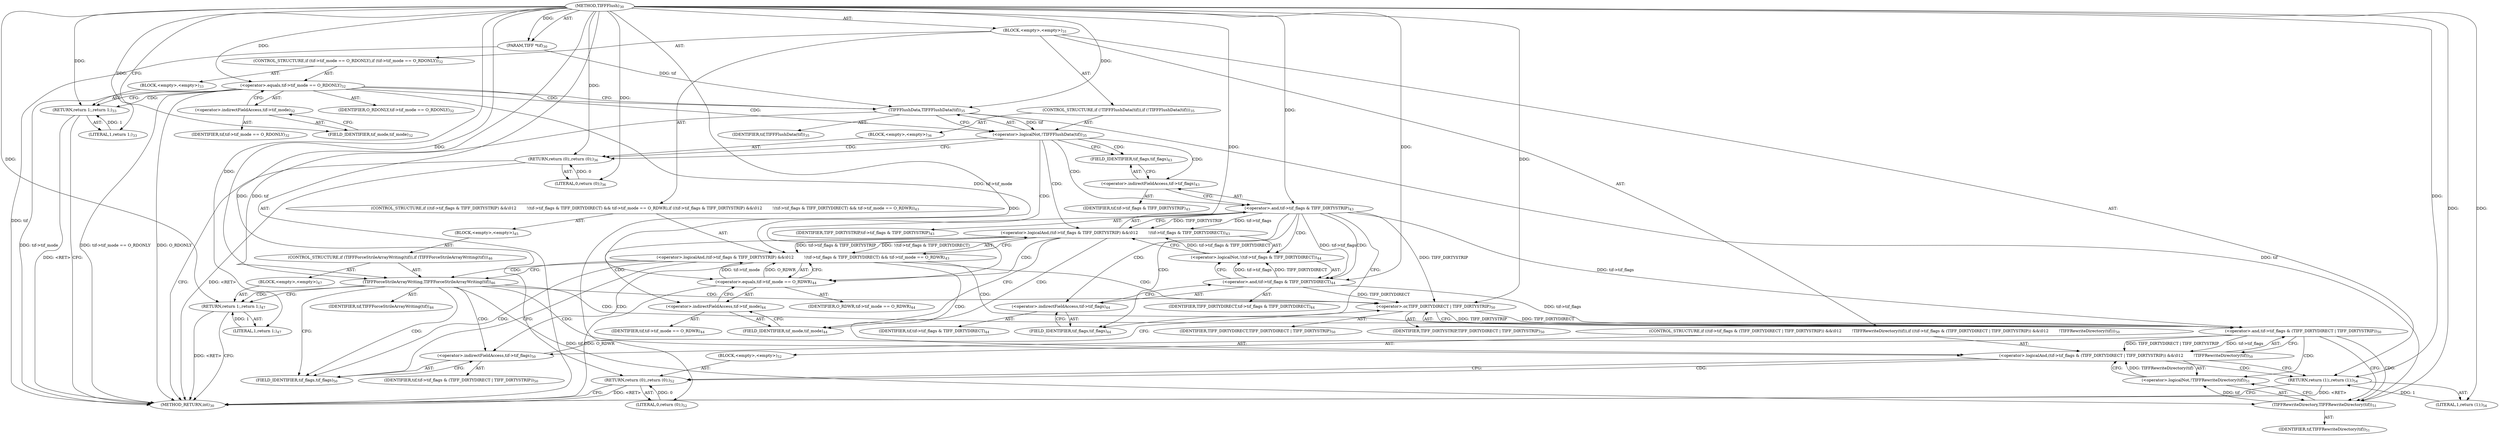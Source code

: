 digraph "TIFFFlush" {  
"5886" [label = <(METHOD,TIFFFlush)<SUB>30</SUB>> ]
"5887" [label = <(PARAM,TIFF *tif)<SUB>30</SUB>> ]
"5888" [label = <(BLOCK,&lt;empty&gt;,&lt;empty&gt;)<SUB>31</SUB>> ]
"5889" [label = <(CONTROL_STRUCTURE,if (tif-&gt;tif_mode == O_RDONLY),if (tif-&gt;tif_mode == O_RDONLY))<SUB>32</SUB>> ]
"5890" [label = <(&lt;operator&gt;.equals,tif-&gt;tif_mode == O_RDONLY)<SUB>32</SUB>> ]
"5891" [label = <(&lt;operator&gt;.indirectFieldAccess,tif-&gt;tif_mode)<SUB>32</SUB>> ]
"5892" [label = <(IDENTIFIER,tif,tif-&gt;tif_mode == O_RDONLY)<SUB>32</SUB>> ]
"5893" [label = <(FIELD_IDENTIFIER,tif_mode,tif_mode)<SUB>32</SUB>> ]
"5894" [label = <(IDENTIFIER,O_RDONLY,tif-&gt;tif_mode == O_RDONLY)<SUB>32</SUB>> ]
"5895" [label = <(BLOCK,&lt;empty&gt;,&lt;empty&gt;)<SUB>33</SUB>> ]
"5896" [label = <(RETURN,return 1;,return 1;)<SUB>33</SUB>> ]
"5897" [label = <(LITERAL,1,return 1;)<SUB>33</SUB>> ]
"5898" [label = <(CONTROL_STRUCTURE,if (!TIFFFlushData(tif)),if (!TIFFFlushData(tif)))<SUB>35</SUB>> ]
"5899" [label = <(&lt;operator&gt;.logicalNot,!TIFFFlushData(tif))<SUB>35</SUB>> ]
"5900" [label = <(TIFFFlushData,TIFFFlushData(tif))<SUB>35</SUB>> ]
"5901" [label = <(IDENTIFIER,tif,TIFFFlushData(tif))<SUB>35</SUB>> ]
"5902" [label = <(BLOCK,&lt;empty&gt;,&lt;empty&gt;)<SUB>36</SUB>> ]
"5903" [label = <(RETURN,return (0);,return (0);)<SUB>36</SUB>> ]
"5904" [label = <(LITERAL,0,return (0);)<SUB>36</SUB>> ]
"5905" [label = <(CONTROL_STRUCTURE,if ((tif-&gt;tif_flags &amp; TIFF_DIRTYSTRIP) &amp;&amp;\012        !(tif-&gt;tif_flags &amp; TIFF_DIRTYDIRECT) &amp;&amp; tif-&gt;tif_mode == O_RDWR),if ((tif-&gt;tif_flags &amp; TIFF_DIRTYSTRIP) &amp;&amp;\012        !(tif-&gt;tif_flags &amp; TIFF_DIRTYDIRECT) &amp;&amp; tif-&gt;tif_mode == O_RDWR))<SUB>43</SUB>> ]
"5906" [label = <(&lt;operator&gt;.logicalAnd,(tif-&gt;tif_flags &amp; TIFF_DIRTYSTRIP) &amp;&amp;\012        !(tif-&gt;tif_flags &amp; TIFF_DIRTYDIRECT) &amp;&amp; tif-&gt;tif_mode == O_RDWR)<SUB>43</SUB>> ]
"5907" [label = <(&lt;operator&gt;.logicalAnd,(tif-&gt;tif_flags &amp; TIFF_DIRTYSTRIP) &amp;&amp;\012        !(tif-&gt;tif_flags &amp; TIFF_DIRTYDIRECT))<SUB>43</SUB>> ]
"5908" [label = <(&lt;operator&gt;.and,tif-&gt;tif_flags &amp; TIFF_DIRTYSTRIP)<SUB>43</SUB>> ]
"5909" [label = <(&lt;operator&gt;.indirectFieldAccess,tif-&gt;tif_flags)<SUB>43</SUB>> ]
"5910" [label = <(IDENTIFIER,tif,tif-&gt;tif_flags &amp; TIFF_DIRTYSTRIP)<SUB>43</SUB>> ]
"5911" [label = <(FIELD_IDENTIFIER,tif_flags,tif_flags)<SUB>43</SUB>> ]
"5912" [label = <(IDENTIFIER,TIFF_DIRTYSTRIP,tif-&gt;tif_flags &amp; TIFF_DIRTYSTRIP)<SUB>43</SUB>> ]
"5913" [label = <(&lt;operator&gt;.logicalNot,!(tif-&gt;tif_flags &amp; TIFF_DIRTYDIRECT))<SUB>44</SUB>> ]
"5914" [label = <(&lt;operator&gt;.and,tif-&gt;tif_flags &amp; TIFF_DIRTYDIRECT)<SUB>44</SUB>> ]
"5915" [label = <(&lt;operator&gt;.indirectFieldAccess,tif-&gt;tif_flags)<SUB>44</SUB>> ]
"5916" [label = <(IDENTIFIER,tif,tif-&gt;tif_flags &amp; TIFF_DIRTYDIRECT)<SUB>44</SUB>> ]
"5917" [label = <(FIELD_IDENTIFIER,tif_flags,tif_flags)<SUB>44</SUB>> ]
"5918" [label = <(IDENTIFIER,TIFF_DIRTYDIRECT,tif-&gt;tif_flags &amp; TIFF_DIRTYDIRECT)<SUB>44</SUB>> ]
"5919" [label = <(&lt;operator&gt;.equals,tif-&gt;tif_mode == O_RDWR)<SUB>44</SUB>> ]
"5920" [label = <(&lt;operator&gt;.indirectFieldAccess,tif-&gt;tif_mode)<SUB>44</SUB>> ]
"5921" [label = <(IDENTIFIER,tif,tif-&gt;tif_mode == O_RDWR)<SUB>44</SUB>> ]
"5922" [label = <(FIELD_IDENTIFIER,tif_mode,tif_mode)<SUB>44</SUB>> ]
"5923" [label = <(IDENTIFIER,O_RDWR,tif-&gt;tif_mode == O_RDWR)<SUB>44</SUB>> ]
"5924" [label = <(BLOCK,&lt;empty&gt;,&lt;empty&gt;)<SUB>45</SUB>> ]
"5925" [label = <(CONTROL_STRUCTURE,if (TIFFForceStrileArrayWriting(tif)),if (TIFFForceStrileArrayWriting(tif)))<SUB>46</SUB>> ]
"5926" [label = <(TIFFForceStrileArrayWriting,TIFFForceStrileArrayWriting(tif))<SUB>46</SUB>> ]
"5927" [label = <(IDENTIFIER,tif,TIFFForceStrileArrayWriting(tif))<SUB>46</SUB>> ]
"5928" [label = <(BLOCK,&lt;empty&gt;,&lt;empty&gt;)<SUB>47</SUB>> ]
"5929" [label = <(RETURN,return 1;,return 1;)<SUB>47</SUB>> ]
"5930" [label = <(LITERAL,1,return 1;)<SUB>47</SUB>> ]
"5931" [label = <(CONTROL_STRUCTURE,if ((tif-&gt;tif_flags &amp; (TIFF_DIRTYDIRECT | TIFF_DIRTYSTRIP)) &amp;&amp;\012        !TIFFRewriteDirectory(tif)),if ((tif-&gt;tif_flags &amp; (TIFF_DIRTYDIRECT | TIFF_DIRTYSTRIP)) &amp;&amp;\012        !TIFFRewriteDirectory(tif)))<SUB>50</SUB>> ]
"5932" [label = <(&lt;operator&gt;.logicalAnd,(tif-&gt;tif_flags &amp; (TIFF_DIRTYDIRECT | TIFF_DIRTYSTRIP)) &amp;&amp;\012        !TIFFRewriteDirectory(tif))<SUB>50</SUB>> ]
"5933" [label = <(&lt;operator&gt;.and,tif-&gt;tif_flags &amp; (TIFF_DIRTYDIRECT | TIFF_DIRTYSTRIP))<SUB>50</SUB>> ]
"5934" [label = <(&lt;operator&gt;.indirectFieldAccess,tif-&gt;tif_flags)<SUB>50</SUB>> ]
"5935" [label = <(IDENTIFIER,tif,tif-&gt;tif_flags &amp; (TIFF_DIRTYDIRECT | TIFF_DIRTYSTRIP))<SUB>50</SUB>> ]
"5936" [label = <(FIELD_IDENTIFIER,tif_flags,tif_flags)<SUB>50</SUB>> ]
"5937" [label = <(&lt;operator&gt;.or,TIFF_DIRTYDIRECT | TIFF_DIRTYSTRIP)<SUB>50</SUB>> ]
"5938" [label = <(IDENTIFIER,TIFF_DIRTYDIRECT,TIFF_DIRTYDIRECT | TIFF_DIRTYSTRIP)<SUB>50</SUB>> ]
"5939" [label = <(IDENTIFIER,TIFF_DIRTYSTRIP,TIFF_DIRTYDIRECT | TIFF_DIRTYSTRIP)<SUB>50</SUB>> ]
"5940" [label = <(&lt;operator&gt;.logicalNot,!TIFFRewriteDirectory(tif))<SUB>51</SUB>> ]
"5941" [label = <(TIFFRewriteDirectory,TIFFRewriteDirectory(tif))<SUB>51</SUB>> ]
"5942" [label = <(IDENTIFIER,tif,TIFFRewriteDirectory(tif))<SUB>51</SUB>> ]
"5943" [label = <(BLOCK,&lt;empty&gt;,&lt;empty&gt;)<SUB>52</SUB>> ]
"5944" [label = <(RETURN,return (0);,return (0);)<SUB>52</SUB>> ]
"5945" [label = <(LITERAL,0,return (0);)<SUB>52</SUB>> ]
"5946" [label = <(RETURN,return (1);,return (1);)<SUB>54</SUB>> ]
"5947" [label = <(LITERAL,1,return (1);)<SUB>54</SUB>> ]
"5948" [label = <(METHOD_RETURN,int)<SUB>30</SUB>> ]
  "5886" -> "5887"  [ label = "AST: "] 
  "5886" -> "5888"  [ label = "AST: "] 
  "5886" -> "5948"  [ label = "AST: "] 
  "5888" -> "5889"  [ label = "AST: "] 
  "5888" -> "5898"  [ label = "AST: "] 
  "5888" -> "5905"  [ label = "AST: "] 
  "5888" -> "5931"  [ label = "AST: "] 
  "5888" -> "5946"  [ label = "AST: "] 
  "5889" -> "5890"  [ label = "AST: "] 
  "5889" -> "5895"  [ label = "AST: "] 
  "5890" -> "5891"  [ label = "AST: "] 
  "5890" -> "5894"  [ label = "AST: "] 
  "5891" -> "5892"  [ label = "AST: "] 
  "5891" -> "5893"  [ label = "AST: "] 
  "5895" -> "5896"  [ label = "AST: "] 
  "5896" -> "5897"  [ label = "AST: "] 
  "5898" -> "5899"  [ label = "AST: "] 
  "5898" -> "5902"  [ label = "AST: "] 
  "5899" -> "5900"  [ label = "AST: "] 
  "5900" -> "5901"  [ label = "AST: "] 
  "5902" -> "5903"  [ label = "AST: "] 
  "5903" -> "5904"  [ label = "AST: "] 
  "5905" -> "5906"  [ label = "AST: "] 
  "5905" -> "5924"  [ label = "AST: "] 
  "5906" -> "5907"  [ label = "AST: "] 
  "5906" -> "5919"  [ label = "AST: "] 
  "5907" -> "5908"  [ label = "AST: "] 
  "5907" -> "5913"  [ label = "AST: "] 
  "5908" -> "5909"  [ label = "AST: "] 
  "5908" -> "5912"  [ label = "AST: "] 
  "5909" -> "5910"  [ label = "AST: "] 
  "5909" -> "5911"  [ label = "AST: "] 
  "5913" -> "5914"  [ label = "AST: "] 
  "5914" -> "5915"  [ label = "AST: "] 
  "5914" -> "5918"  [ label = "AST: "] 
  "5915" -> "5916"  [ label = "AST: "] 
  "5915" -> "5917"  [ label = "AST: "] 
  "5919" -> "5920"  [ label = "AST: "] 
  "5919" -> "5923"  [ label = "AST: "] 
  "5920" -> "5921"  [ label = "AST: "] 
  "5920" -> "5922"  [ label = "AST: "] 
  "5924" -> "5925"  [ label = "AST: "] 
  "5925" -> "5926"  [ label = "AST: "] 
  "5925" -> "5928"  [ label = "AST: "] 
  "5926" -> "5927"  [ label = "AST: "] 
  "5928" -> "5929"  [ label = "AST: "] 
  "5929" -> "5930"  [ label = "AST: "] 
  "5931" -> "5932"  [ label = "AST: "] 
  "5931" -> "5943"  [ label = "AST: "] 
  "5932" -> "5933"  [ label = "AST: "] 
  "5932" -> "5940"  [ label = "AST: "] 
  "5933" -> "5934"  [ label = "AST: "] 
  "5933" -> "5937"  [ label = "AST: "] 
  "5934" -> "5935"  [ label = "AST: "] 
  "5934" -> "5936"  [ label = "AST: "] 
  "5937" -> "5938"  [ label = "AST: "] 
  "5937" -> "5939"  [ label = "AST: "] 
  "5940" -> "5941"  [ label = "AST: "] 
  "5941" -> "5942"  [ label = "AST: "] 
  "5943" -> "5944"  [ label = "AST: "] 
  "5944" -> "5945"  [ label = "AST: "] 
  "5946" -> "5947"  [ label = "AST: "] 
  "5946" -> "5948"  [ label = "CFG: "] 
  "5890" -> "5896"  [ label = "CFG: "] 
  "5890" -> "5900"  [ label = "CFG: "] 
  "5899" -> "5903"  [ label = "CFG: "] 
  "5899" -> "5911"  [ label = "CFG: "] 
  "5906" -> "5926"  [ label = "CFG: "] 
  "5906" -> "5936"  [ label = "CFG: "] 
  "5932" -> "5944"  [ label = "CFG: "] 
  "5932" -> "5946"  [ label = "CFG: "] 
  "5891" -> "5890"  [ label = "CFG: "] 
  "5896" -> "5948"  [ label = "CFG: "] 
  "5900" -> "5899"  [ label = "CFG: "] 
  "5903" -> "5948"  [ label = "CFG: "] 
  "5907" -> "5906"  [ label = "CFG: "] 
  "5907" -> "5922"  [ label = "CFG: "] 
  "5919" -> "5906"  [ label = "CFG: "] 
  "5933" -> "5932"  [ label = "CFG: "] 
  "5933" -> "5941"  [ label = "CFG: "] 
  "5940" -> "5932"  [ label = "CFG: "] 
  "5944" -> "5948"  [ label = "CFG: "] 
  "5893" -> "5891"  [ label = "CFG: "] 
  "5908" -> "5907"  [ label = "CFG: "] 
  "5908" -> "5917"  [ label = "CFG: "] 
  "5913" -> "5907"  [ label = "CFG: "] 
  "5920" -> "5919"  [ label = "CFG: "] 
  "5926" -> "5929"  [ label = "CFG: "] 
  "5926" -> "5936"  [ label = "CFG: "] 
  "5934" -> "5937"  [ label = "CFG: "] 
  "5937" -> "5933"  [ label = "CFG: "] 
  "5941" -> "5940"  [ label = "CFG: "] 
  "5909" -> "5908"  [ label = "CFG: "] 
  "5914" -> "5913"  [ label = "CFG: "] 
  "5922" -> "5920"  [ label = "CFG: "] 
  "5929" -> "5948"  [ label = "CFG: "] 
  "5936" -> "5934"  [ label = "CFG: "] 
  "5911" -> "5909"  [ label = "CFG: "] 
  "5915" -> "5914"  [ label = "CFG: "] 
  "5917" -> "5915"  [ label = "CFG: "] 
  "5886" -> "5893"  [ label = "CFG: "] 
  "5944" -> "5948"  [ label = "DDG: &lt;RET&gt;"] 
  "5946" -> "5948"  [ label = "DDG: &lt;RET&gt;"] 
  "5903" -> "5948"  [ label = "DDG: &lt;RET&gt;"] 
  "5929" -> "5948"  [ label = "DDG: &lt;RET&gt;"] 
  "5896" -> "5948"  [ label = "DDG: &lt;RET&gt;"] 
  "5887" -> "5948"  [ label = "DDG: tif"] 
  "5890" -> "5948"  [ label = "DDG: tif-&gt;tif_mode"] 
  "5890" -> "5948"  [ label = "DDG: tif-&gt;tif_mode == O_RDONLY"] 
  "5919" -> "5948"  [ label = "DDG: O_RDWR"] 
  "5890" -> "5948"  [ label = "DDG: O_RDONLY"] 
  "5886" -> "5887"  [ label = "DDG: "] 
  "5947" -> "5946"  [ label = "DDG: 1"] 
  "5886" -> "5946"  [ label = "DDG: "] 
  "5886" -> "5947"  [ label = "DDG: "] 
  "5886" -> "5890"  [ label = "DDG: "] 
  "5897" -> "5896"  [ label = "DDG: 1"] 
  "5886" -> "5896"  [ label = "DDG: "] 
  "5900" -> "5899"  [ label = "DDG: tif"] 
  "5904" -> "5903"  [ label = "DDG: 0"] 
  "5886" -> "5903"  [ label = "DDG: "] 
  "5907" -> "5906"  [ label = "DDG: tif-&gt;tif_flags &amp; TIFF_DIRTYSTRIP"] 
  "5907" -> "5906"  [ label = "DDG: !(tif-&gt;tif_flags &amp; TIFF_DIRTYDIRECT)"] 
  "5919" -> "5906"  [ label = "DDG: tif-&gt;tif_mode"] 
  "5919" -> "5906"  [ label = "DDG: O_RDWR"] 
  "5933" -> "5932"  [ label = "DDG: tif-&gt;tif_flags"] 
  "5933" -> "5932"  [ label = "DDG: TIFF_DIRTYDIRECT | TIFF_DIRTYSTRIP"] 
  "5940" -> "5932"  [ label = "DDG: TIFFRewriteDirectory(tif)"] 
  "5945" -> "5944"  [ label = "DDG: 0"] 
  "5886" -> "5944"  [ label = "DDG: "] 
  "5886" -> "5897"  [ label = "DDG: "] 
  "5887" -> "5900"  [ label = "DDG: tif"] 
  "5886" -> "5900"  [ label = "DDG: "] 
  "5886" -> "5904"  [ label = "DDG: "] 
  "5908" -> "5907"  [ label = "DDG: tif-&gt;tif_flags"] 
  "5908" -> "5907"  [ label = "DDG: TIFF_DIRTYSTRIP"] 
  "5913" -> "5907"  [ label = "DDG: tif-&gt;tif_flags &amp; TIFF_DIRTYDIRECT"] 
  "5890" -> "5919"  [ label = "DDG: tif-&gt;tif_mode"] 
  "5886" -> "5919"  [ label = "DDG: "] 
  "5908" -> "5933"  [ label = "DDG: tif-&gt;tif_flags"] 
  "5914" -> "5933"  [ label = "DDG: tif-&gt;tif_flags"] 
  "5937" -> "5933"  [ label = "DDG: TIFF_DIRTYDIRECT"] 
  "5937" -> "5933"  [ label = "DDG: TIFF_DIRTYSTRIP"] 
  "5941" -> "5940"  [ label = "DDG: tif"] 
  "5886" -> "5945"  [ label = "DDG: "] 
  "5886" -> "5908"  [ label = "DDG: "] 
  "5914" -> "5913"  [ label = "DDG: tif-&gt;tif_flags"] 
  "5914" -> "5913"  [ label = "DDG: TIFF_DIRTYDIRECT"] 
  "5900" -> "5926"  [ label = "DDG: tif"] 
  "5886" -> "5926"  [ label = "DDG: "] 
  "5930" -> "5929"  [ label = "DDG: 1"] 
  "5886" -> "5929"  [ label = "DDG: "] 
  "5914" -> "5937"  [ label = "DDG: TIFF_DIRTYDIRECT"] 
  "5886" -> "5937"  [ label = "DDG: "] 
  "5908" -> "5937"  [ label = "DDG: TIFF_DIRTYSTRIP"] 
  "5900" -> "5941"  [ label = "DDG: tif"] 
  "5926" -> "5941"  [ label = "DDG: tif"] 
  "5886" -> "5941"  [ label = "DDG: "] 
  "5908" -> "5914"  [ label = "DDG: tif-&gt;tif_flags"] 
  "5886" -> "5914"  [ label = "DDG: "] 
  "5886" -> "5930"  [ label = "DDG: "] 
  "5890" -> "5899"  [ label = "CDG: "] 
  "5890" -> "5900"  [ label = "CDG: "] 
  "5890" -> "5896"  [ label = "CDG: "] 
  "5899" -> "5908"  [ label = "CDG: "] 
  "5899" -> "5903"  [ label = "CDG: "] 
  "5899" -> "5909"  [ label = "CDG: "] 
  "5899" -> "5906"  [ label = "CDG: "] 
  "5899" -> "5911"  [ label = "CDG: "] 
  "5899" -> "5907"  [ label = "CDG: "] 
  "5906" -> "5934"  [ label = "CDG: "] 
  "5906" -> "5936"  [ label = "CDG: "] 
  "5906" -> "5937"  [ label = "CDG: "] 
  "5906" -> "5933"  [ label = "CDG: "] 
  "5906" -> "5932"  [ label = "CDG: "] 
  "5906" -> "5926"  [ label = "CDG: "] 
  "5932" -> "5944"  [ label = "CDG: "] 
  "5932" -> "5946"  [ label = "CDG: "] 
  "5907" -> "5919"  [ label = "CDG: "] 
  "5907" -> "5920"  [ label = "CDG: "] 
  "5907" -> "5922"  [ label = "CDG: "] 
  "5933" -> "5940"  [ label = "CDG: "] 
  "5933" -> "5941"  [ label = "CDG: "] 
  "5908" -> "5913"  [ label = "CDG: "] 
  "5908" -> "5917"  [ label = "CDG: "] 
  "5908" -> "5915"  [ label = "CDG: "] 
  "5908" -> "5914"  [ label = "CDG: "] 
  "5926" -> "5929"  [ label = "CDG: "] 
  "5926" -> "5934"  [ label = "CDG: "] 
  "5926" -> "5936"  [ label = "CDG: "] 
  "5926" -> "5937"  [ label = "CDG: "] 
  "5926" -> "5933"  [ label = "CDG: "] 
  "5926" -> "5932"  [ label = "CDG: "] 
}
